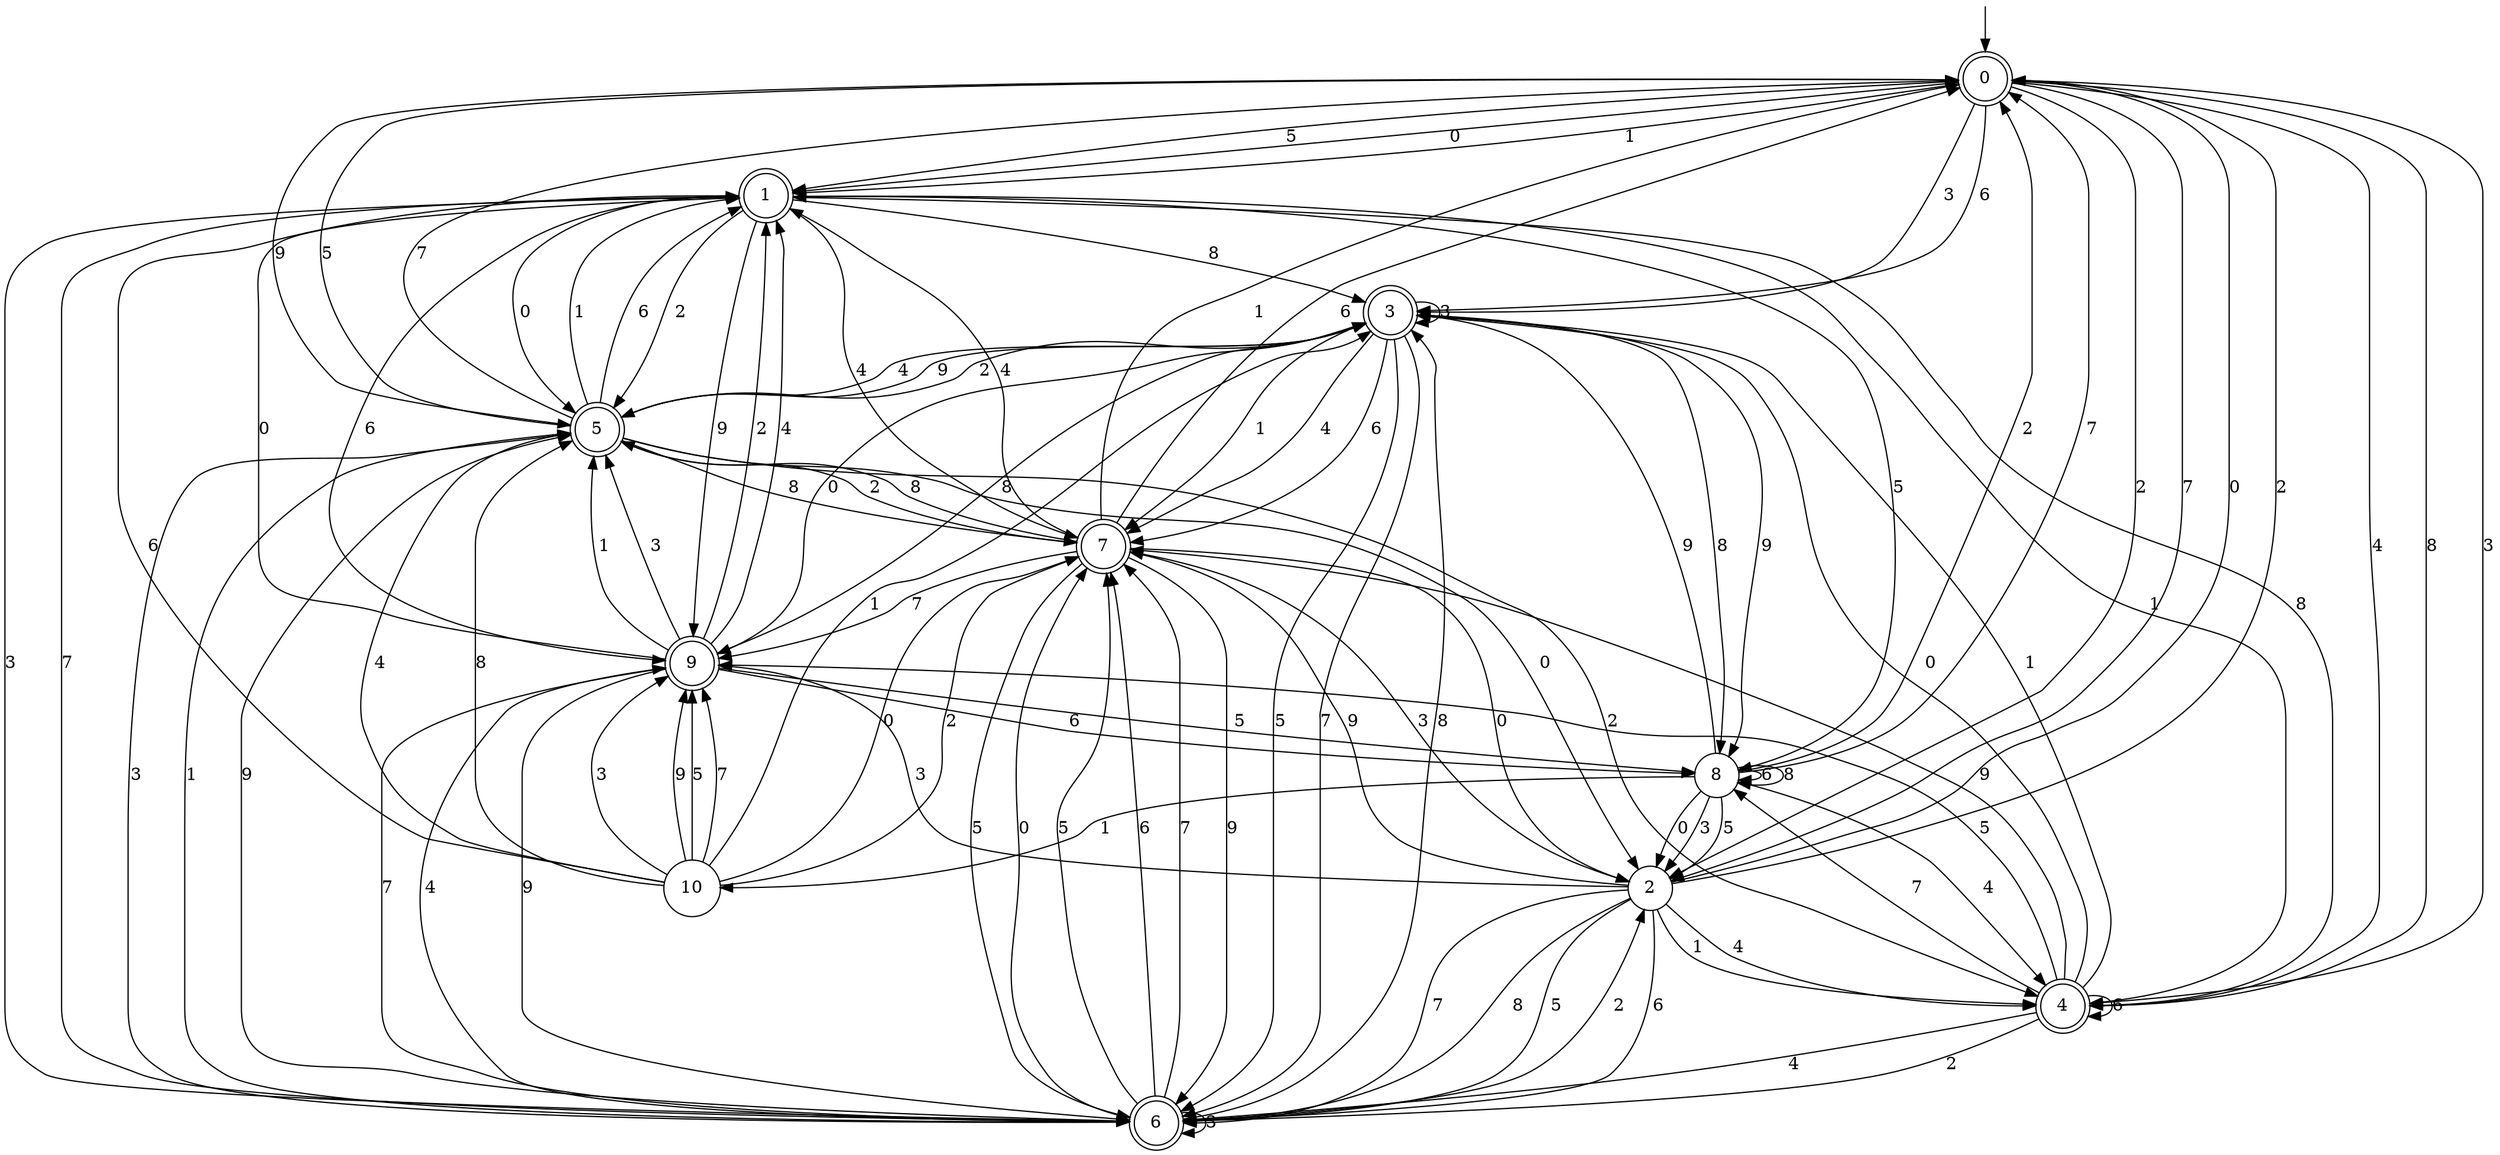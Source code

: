 digraph g {

	s0 [shape="doublecircle" label="0"];
	s1 [shape="doublecircle" label="1"];
	s2 [shape="circle" label="2"];
	s3 [shape="doublecircle" label="3"];
	s4 [shape="doublecircle" label="4"];
	s5 [shape="doublecircle" label="5"];
	s6 [shape="doublecircle" label="6"];
	s7 [shape="doublecircle" label="7"];
	s8 [shape="circle" label="8"];
	s9 [shape="doublecircle" label="9"];
	s10 [shape="circle" label="10"];
	s0 -> s1 [label="0"];
	s0 -> s1 [label="1"];
	s0 -> s2 [label="2"];
	s0 -> s3 [label="3"];
	s0 -> s4 [label="4"];
	s0 -> s1 [label="5"];
	s0 -> s3 [label="6"];
	s0 -> s2 [label="7"];
	s0 -> s4 [label="8"];
	s0 -> s5 [label="9"];
	s1 -> s5 [label="0"];
	s1 -> s4 [label="1"];
	s1 -> s5 [label="2"];
	s1 -> s6 [label="3"];
	s1 -> s7 [label="4"];
	s1 -> s8 [label="5"];
	s1 -> s9 [label="6"];
	s1 -> s6 [label="7"];
	s1 -> s3 [label="8"];
	s1 -> s9 [label="9"];
	s2 -> s0 [label="0"];
	s2 -> s4 [label="1"];
	s2 -> s0 [label="2"];
	s2 -> s9 [label="3"];
	s2 -> s4 [label="4"];
	s2 -> s6 [label="5"];
	s2 -> s6 [label="6"];
	s2 -> s6 [label="7"];
	s2 -> s6 [label="8"];
	s2 -> s7 [label="9"];
	s3 -> s9 [label="0"];
	s3 -> s7 [label="1"];
	s3 -> s5 [label="2"];
	s3 -> s3 [label="3"];
	s3 -> s7 [label="4"];
	s3 -> s6 [label="5"];
	s3 -> s7 [label="6"];
	s3 -> s6 [label="7"];
	s3 -> s8 [label="8"];
	s3 -> s8 [label="9"];
	s4 -> s3 [label="0"];
	s4 -> s3 [label="1"];
	s4 -> s6 [label="2"];
	s4 -> s0 [label="3"];
	s4 -> s6 [label="4"];
	s4 -> s9 [label="5"];
	s4 -> s4 [label="6"];
	s4 -> s8 [label="7"];
	s4 -> s1 [label="8"];
	s4 -> s7 [label="9"];
	s5 -> s2 [label="0"];
	s5 -> s1 [label="1"];
	s5 -> s4 [label="2"];
	s5 -> s6 [label="3"];
	s5 -> s3 [label="4"];
	s5 -> s0 [label="5"];
	s5 -> s1 [label="6"];
	s5 -> s0 [label="7"];
	s5 -> s7 [label="8"];
	s5 -> s3 [label="9"];
	s6 -> s7 [label="0"];
	s6 -> s5 [label="1"];
	s6 -> s2 [label="2"];
	s6 -> s6 [label="3"];
	s6 -> s9 [label="4"];
	s6 -> s7 [label="5"];
	s6 -> s7 [label="6"];
	s6 -> s7 [label="7"];
	s6 -> s3 [label="8"];
	s6 -> s5 [label="9"];
	s7 -> s2 [label="0"];
	s7 -> s0 [label="1"];
	s7 -> s5 [label="2"];
	s7 -> s2 [label="3"];
	s7 -> s1 [label="4"];
	s7 -> s6 [label="5"];
	s7 -> s0 [label="6"];
	s7 -> s9 [label="7"];
	s7 -> s5 [label="8"];
	s7 -> s6 [label="9"];
	s8 -> s2 [label="0"];
	s8 -> s10 [label="1"];
	s8 -> s0 [label="2"];
	s8 -> s2 [label="3"];
	s8 -> s4 [label="4"];
	s8 -> s2 [label="5"];
	s8 -> s8 [label="6"];
	s8 -> s0 [label="7"];
	s8 -> s8 [label="8"];
	s8 -> s3 [label="9"];
	s9 -> s1 [label="0"];
	s9 -> s5 [label="1"];
	s9 -> s1 [label="2"];
	s9 -> s5 [label="3"];
	s9 -> s1 [label="4"];
	s9 -> s8 [label="5"];
	s9 -> s8 [label="6"];
	s9 -> s6 [label="7"];
	s9 -> s3 [label="8"];
	s9 -> s6 [label="9"];
	s10 -> s7 [label="0"];
	s10 -> s3 [label="1"];
	s10 -> s7 [label="2"];
	s10 -> s9 [label="3"];
	s10 -> s5 [label="4"];
	s10 -> s9 [label="5"];
	s10 -> s1 [label="6"];
	s10 -> s9 [label="7"];
	s10 -> s5 [label="8"];
	s10 -> s9 [label="9"];

__start0 [label="" shape="none" width="0" height="0"];
__start0 -> s0;

}
